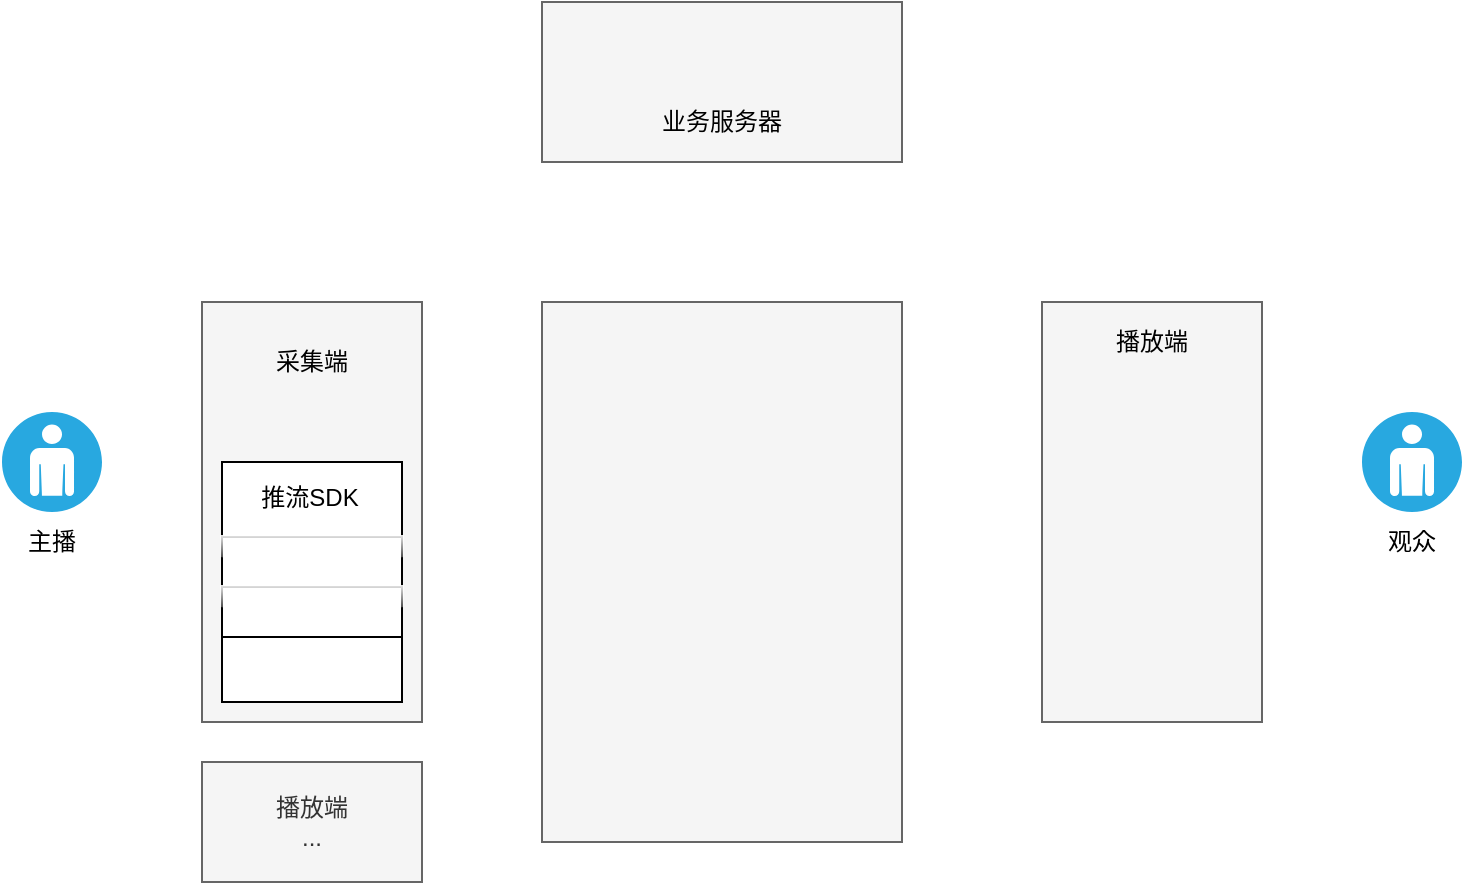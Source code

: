 <mxfile version="10.6.7" type="github"><diagram id="oesQ2IHil6tgki_5QlsM" name="直播"><mxGraphModel dx="1398" dy="773" grid="1" gridSize="10" guides="1" tooltips="1" connect="1" arrows="1" fold="1" page="1" pageScale="1" pageWidth="827" pageHeight="1169" math="0" shadow="0"><root><mxCell id="0"/><mxCell id="1" parent="0"/><mxCell id="EyD_30xfjQtKq-Nvy-M9-2" value="" style="whiteSpace=wrap;html=1;fillColor=#f5f5f5;strokeColor=#666666;fontColor=#333333;" vertex="1" parent="1"><mxGeometry x="120" y="360" width="110" height="210" as="geometry"/></mxCell><mxCell id="EyD_30xfjQtKq-Nvy-M9-3" value="" style="whiteSpace=wrap;html=1;fillColor=#f5f5f5;strokeColor=#666666;fontColor=#333333;" vertex="1" parent="1"><mxGeometry x="290" y="360" width="180" height="270" as="geometry"/></mxCell><mxCell id="EyD_30xfjQtKq-Nvy-M9-4" value="" style="rounded=0;whiteSpace=wrap;html=1;fillColor=#f5f5f5;strokeColor=#666666;fontColor=#333333;" vertex="1" parent="1"><mxGeometry x="290" y="210" width="180" height="80" as="geometry"/></mxCell><mxCell id="EyD_30xfjQtKq-Nvy-M9-5" value="" style="verticalLabelPosition=bottom;html=1;fillColor=#28A8E0;verticalAlign=top;points=[[0.145,0.145,0],[0.856,0.145,0],[0.855,0.855,0],[0.145,0.855,0],[0.5,0,0], [1,0.5,0], [0.5,1,0],[0,0.5,0]];pointerEvents=1;align=center;shape=mxgraph.cisco_safe.capability.user;" vertex="1" parent="1"><mxGeometry x="20" y="415" width="50" height="50" as="geometry"/></mxCell><mxCell id="EyD_30xfjQtKq-Nvy-M9-6" value="" style="verticalLabelPosition=bottom;html=1;fillColor=#28A8E0;verticalAlign=top;points=[[0.145,0.145,0],[0.856,0.145,0],[0.855,0.855,0],[0.145,0.855,0],[0.5,0,0], [1,0.5,0], [0.5,1,0],[0,0.5,0]];pointerEvents=1;align=center;shape=mxgraph.cisco_safe.capability.user;" vertex="1" parent="1"><mxGeometry x="700" y="415" width="50" height="50" as="geometry"/></mxCell><mxCell id="EyD_30xfjQtKq-Nvy-M9-7" value="" style="whiteSpace=wrap;html=1;fillColor=#f5f5f5;strokeColor=#666666;fontColor=#333333;" vertex="1" parent="1"><mxGeometry x="540" y="360" width="110" height="210" as="geometry"/></mxCell><mxCell id="EyD_30xfjQtKq-Nvy-M9-8" value="播放端&lt;br&gt;..." style="rounded=0;whiteSpace=wrap;html=1;fillColor=#f5f5f5;strokeColor=#666666;fontColor=#333333;" vertex="1" parent="1"><mxGeometry x="120" y="590" width="110" height="60" as="geometry"/></mxCell><mxCell id="EyD_30xfjQtKq-Nvy-M9-9" value="" style="rounded=0;whiteSpace=wrap;html=1;" vertex="1" parent="1"><mxGeometry x="130" y="440" width="90" height="120" as="geometry"/></mxCell><mxCell id="EyD_30xfjQtKq-Nvy-M9-12" value="采集端&lt;br&gt;" style="text;html=1;strokeColor=none;fillColor=none;align=center;verticalAlign=middle;whiteSpace=wrap;rounded=0;" vertex="1" parent="1"><mxGeometry x="155" y="380" width="40" height="20" as="geometry"/></mxCell><mxCell id="EyD_30xfjQtKq-Nvy-M9-14" value="播放端&lt;br&gt;" style="text;html=1;strokeColor=none;fillColor=none;align=center;verticalAlign=middle;whiteSpace=wrap;rounded=0;" vertex="1" parent="1"><mxGeometry x="575" y="370" width="40" height="20" as="geometry"/></mxCell><mxCell id="EyD_30xfjQtKq-Nvy-M9-17" value="" style="shape=image;html=1;verticalAlign=top;verticalLabelPosition=bottom;labelBackgroundColor=#ffffff;imageAspect=0;aspect=fixed;image=https://cdn2.iconfinder.com/data/icons/circle-icons-1/64/videocameraclassic-128.png" vertex="1" parent="1"><mxGeometry x="195" y="402.5" width="25" height="25" as="geometry"/></mxCell><mxCell id="EyD_30xfjQtKq-Nvy-M9-18" value="" style="shape=image;html=1;verticalAlign=top;verticalLabelPosition=bottom;labelBackgroundColor=#ffffff;imageAspect=0;aspect=fixed;image=https://cdn4.iconfinder.com/data/icons/iconsimple-logotypes/512/apple-128.png" vertex="1" parent="1"><mxGeometry x="162.5" y="400" width="25" height="25" as="geometry"/></mxCell><mxCell id="EyD_30xfjQtKq-Nvy-M9-24" value="" style="shape=image;html=1;verticalAlign=top;verticalLabelPosition=bottom;labelBackgroundColor=#ffffff;imageAspect=0;image=https://cdn4.iconfinder.com/data/icons/various-icons-2/128/Android.png;aspect=fixed;" vertex="1" parent="1"><mxGeometry x="130" y="401.5" width="25" height="25" as="geometry"/></mxCell><mxCell id="EyD_30xfjQtKq-Nvy-M9-26" value="推流SDK" style="text;html=1;strokeColor=none;fillColor=none;align=center;verticalAlign=middle;whiteSpace=wrap;rounded=0;" vertex="1" parent="1"><mxGeometry x="148" y="445" width="52" height="25" as="geometry"/></mxCell><mxCell id="EyD_30xfjQtKq-Nvy-M9-27" value="主播" style="text;html=1;strokeColor=none;fillColor=none;align=center;verticalAlign=middle;whiteSpace=wrap;rounded=0;" vertex="1" parent="1"><mxGeometry x="25" y="470" width="40" height="20" as="geometry"/></mxCell><mxCell id="EyD_30xfjQtKq-Nvy-M9-28" value="观众" style="text;html=1;strokeColor=none;fillColor=none;align=center;verticalAlign=middle;whiteSpace=wrap;rounded=0;" vertex="1" parent="1"><mxGeometry x="705" y="470" width="40" height="20" as="geometry"/></mxCell><mxCell id="EyD_30xfjQtKq-Nvy-M9-32" value="" style="shape=image;html=1;verticalAlign=top;verticalLabelPosition=bottom;labelBackgroundColor=#ffffff;imageAspect=0;aspect=fixed;image=https://cdn3.iconfinder.com/data/icons/basic-interface/100/database-128.png" vertex="1" parent="1"><mxGeometry x="360" y="220" width="40" height="40" as="geometry"/></mxCell><mxCell id="EyD_30xfjQtKq-Nvy-M9-33" value="业务服务器&lt;br&gt;" style="text;html=1;strokeColor=none;fillColor=none;align=center;verticalAlign=middle;whiteSpace=wrap;rounded=0;" vertex="1" parent="1"><mxGeometry x="345" y="260" width="70" height="20" as="geometry"/></mxCell><mxCell id="EyD_30xfjQtKq-Nvy-M9-34" value="" style="rounded=0;whiteSpace=wrap;html=1;glass=1;shadow=0;comic=0;" vertex="1" parent="1"><mxGeometry x="130" y="477.5" width="90" height="25" as="geometry"/></mxCell><mxCell id="EyD_30xfjQtKq-Nvy-M9-35" value="" style="rounded=0;whiteSpace=wrap;html=1;glass=1;shadow=0;comic=0;" vertex="1" parent="1"><mxGeometry x="130" y="502.5" width="90" height="25" as="geometry"/></mxCell></root></mxGraphModel></diagram></mxfile>